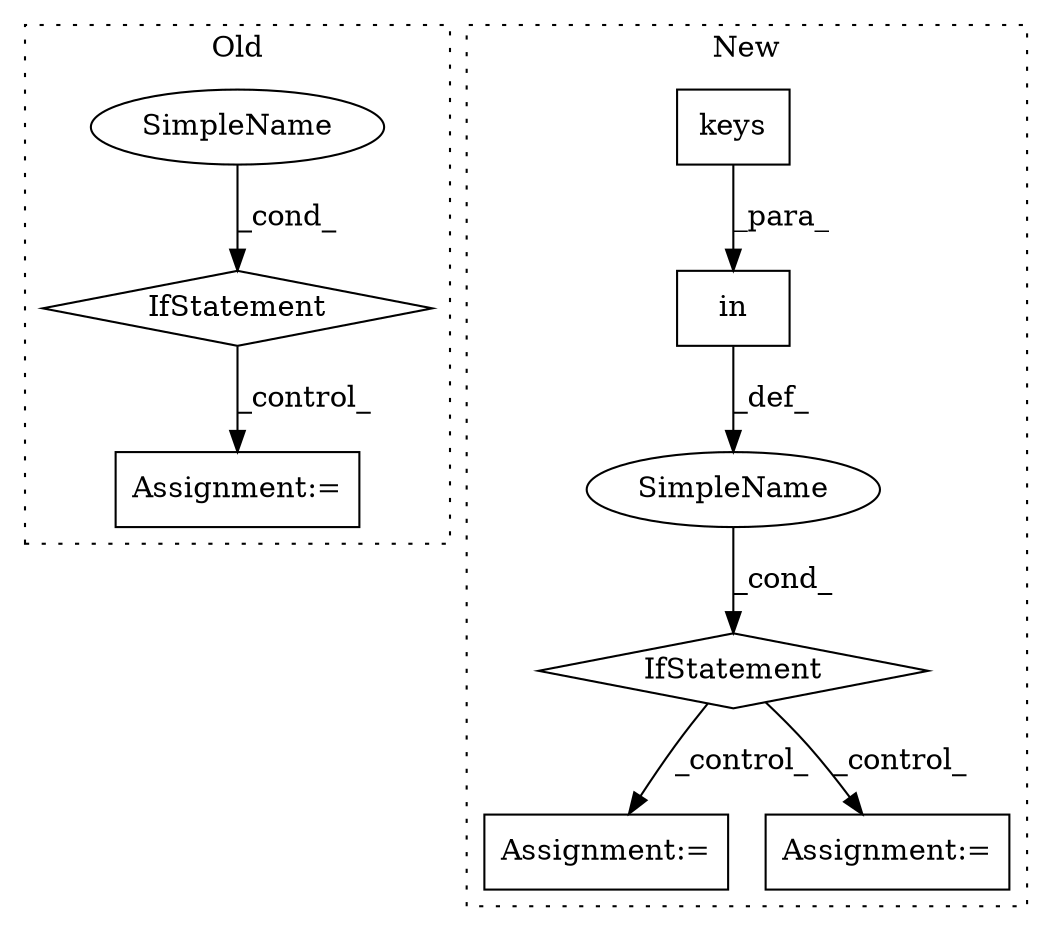 digraph G {
subgraph cluster0 {
1 [label="IfStatement" a="25" s="458,488" l="4,2" shape="diamond"];
3 [label="Assignment:=" a="7" s="516" l="1" shape="box"];
4 [label="SimpleName" a="42" s="" l="" shape="ellipse"];
label = "Old";
style="dotted";
}
subgraph cluster1 {
2 [label="keys" a="32" s="816" l="6" shape="box"];
5 [label="IfStatement" a="25" s="777,822" l="8,2" shape="diamond"];
6 [label="in" a="105" s="785" l="37" shape="box"];
7 [label="Assignment:=" a="7" s="1178" l="1" shape="box"];
8 [label="SimpleName" a="42" s="" l="" shape="ellipse"];
9 [label="Assignment:=" a="7" s="1273" l="1" shape="box"];
label = "New";
style="dotted";
}
1 -> 3 [label="_control_"];
2 -> 6 [label="_para_"];
4 -> 1 [label="_cond_"];
5 -> 7 [label="_control_"];
5 -> 9 [label="_control_"];
6 -> 8 [label="_def_"];
8 -> 5 [label="_cond_"];
}